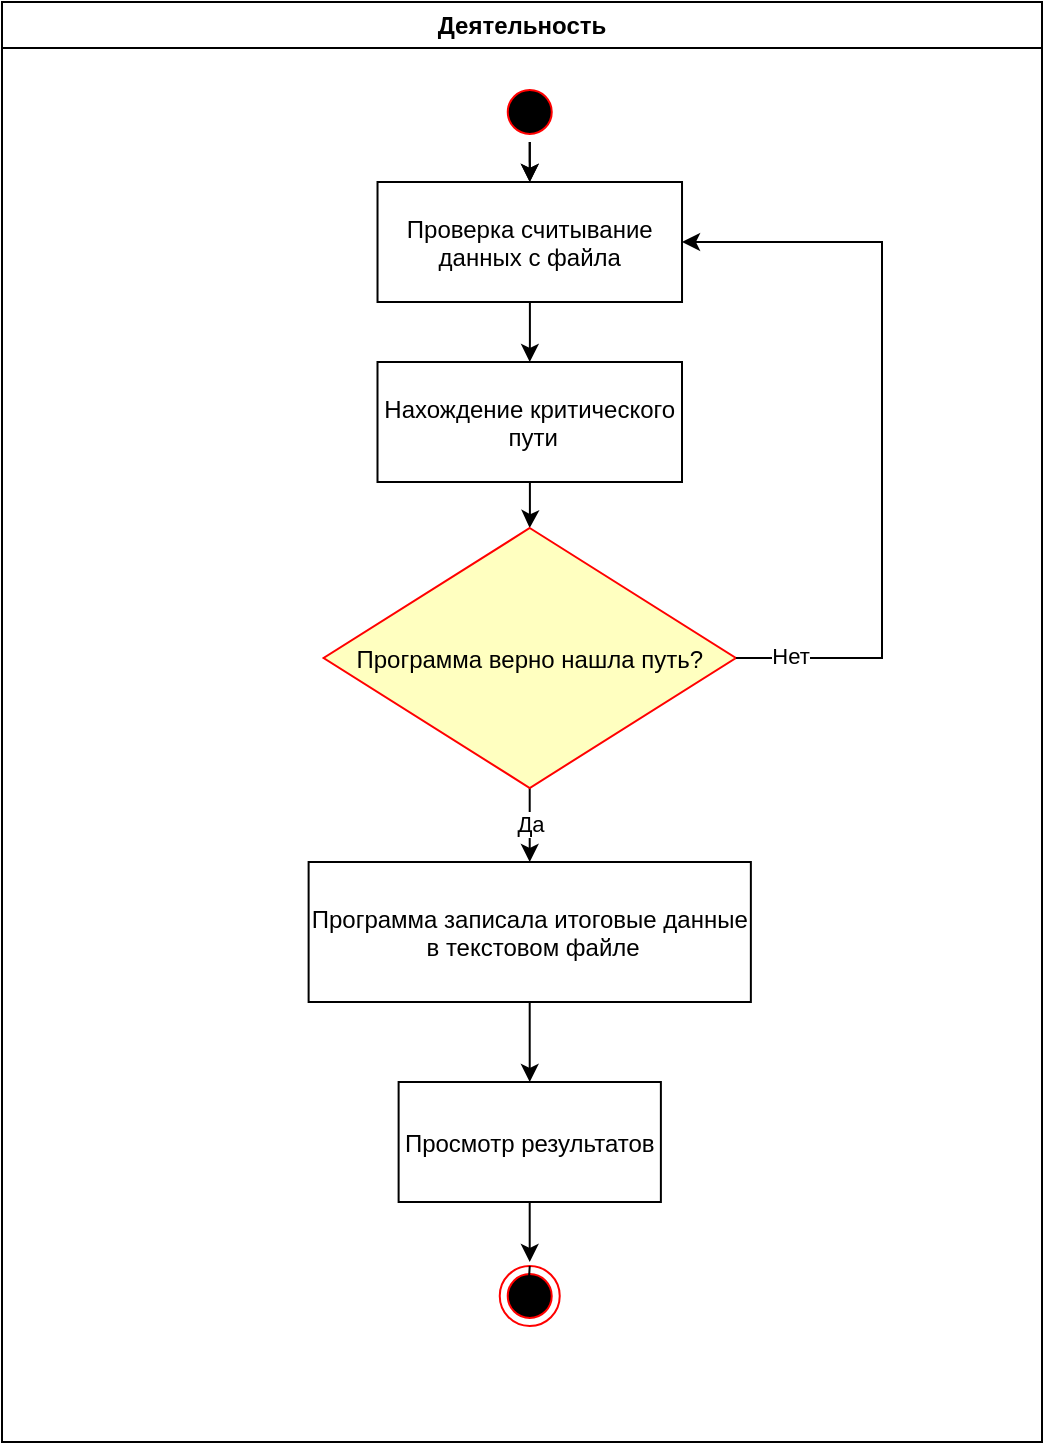 <mxfile version="14.8.4" type="github"><diagram name="Page-1" id="e7e014a7-5840-1c2e-5031-d8a46d1fe8dd"><mxGraphModel dx="1483" dy="744" grid="1" gridSize="10" guides="1" tooltips="1" connect="1" arrows="1" fold="1" page="1" pageScale="1" pageWidth="1169" pageHeight="826" background="none" math="0" shadow="0"><root><mxCell id="0"/><mxCell id="1" parent="0"/><mxCell id="2" value="Деятельность" style="swimlane;whiteSpace=wrap" parent="1" vertex="1"><mxGeometry x="350" y="70" width="520" height="720" as="geometry"/></mxCell><mxCell id="K9ba3Ip-hhwGWTjhooLq-49" style="edgeStyle=orthogonalEdgeStyle;rounded=0;orthogonalLoop=1;jettySize=auto;html=1;" edge="1" parent="2" source="5" target="K9ba3Ip-hhwGWTjhooLq-47"><mxGeometry relative="1" as="geometry"/></mxCell><mxCell id="K9ba3Ip-hhwGWTjhooLq-50" value="" style="edgeStyle=orthogonalEdgeStyle;rounded=0;orthogonalLoop=1;jettySize=auto;html=1;" edge="1" parent="2" source="5" target="K9ba3Ip-hhwGWTjhooLq-47"><mxGeometry relative="1" as="geometry"/></mxCell><mxCell id="5" value="" style="ellipse;shape=startState;fillColor=#000000;strokeColor=#ff0000;" parent="2" vertex="1"><mxGeometry x="248.88" y="40" width="30" height="30" as="geometry"/></mxCell><mxCell id="K9ba3Ip-hhwGWTjhooLq-53" style="edgeStyle=orthogonalEdgeStyle;rounded=0;orthogonalLoop=1;jettySize=auto;html=1;" edge="1" parent="2" source="7" target="21"><mxGeometry relative="1" as="geometry"/></mxCell><mxCell id="7" value="Нахождение критического&#10; пути" style="" parent="2" vertex="1"><mxGeometry x="187.75" y="180" width="152.25" height="60" as="geometry"/></mxCell><mxCell id="K9ba3Ip-hhwGWTjhooLq-46" style="edgeStyle=orthogonalEdgeStyle;rounded=0;orthogonalLoop=1;jettySize=auto;html=1;entryX=0.5;entryY=0;entryDx=0;entryDy=0;" edge="1" parent="2" source="8" target="33"><mxGeometry relative="1" as="geometry"/></mxCell><mxCell id="8" value="Программа записала итоговые данные&#10; в текстовом файле" style="" parent="2" vertex="1"><mxGeometry x="153.31" y="430" width="221.12" height="70" as="geometry"/></mxCell><mxCell id="38" value="" style="ellipse;shape=endState;fillColor=#000000;strokeColor=#ff0000" parent="2" vertex="1"><mxGeometry x="248.87" y="632" width="30" height="30" as="geometry"/></mxCell><mxCell id="33" value="Просмотр результатов" style="" parent="2" vertex="1"><mxGeometry x="198.31" y="540" width="131.13" height="60" as="geometry"/></mxCell><mxCell id="K9ba3Ip-hhwGWTjhooLq-44" value="Да" style="edgeStyle=orthogonalEdgeStyle;rounded=0;orthogonalLoop=1;jettySize=auto;html=1;entryX=0.5;entryY=0;entryDx=0;entryDy=0;" edge="1" parent="2" source="21" target="8"><mxGeometry relative="1" as="geometry"/></mxCell><mxCell id="21" value="Программа верно нашла путь?" style="rhombus;fillColor=#ffffc0;strokeColor=#ff0000;" parent="2" vertex="1"><mxGeometry x="160.81" y="263" width="206.13" height="130" as="geometry"/></mxCell><mxCell id="K9ba3Ip-hhwGWTjhooLq-42" style="edgeStyle=orthogonalEdgeStyle;rounded=0;orthogonalLoop=1;jettySize=auto;html=1;entryX=1;entryY=0.5;entryDx=0;entryDy=0;" edge="1" parent="2" source="21" target="K9ba3Ip-hhwGWTjhooLq-47"><mxGeometry relative="1" as="geometry"><mxPoint x="380" y="200" as="targetPoint"/><Array as="points"><mxPoint x="440" y="328"/><mxPoint x="440" y="120"/></Array></mxGeometry></mxCell><mxCell id="K9ba3Ip-hhwGWTjhooLq-43" value="Нет" style="edgeLabel;html=1;align=center;verticalAlign=middle;resizable=0;points=[];" vertex="1" connectable="0" parent="K9ba3Ip-hhwGWTjhooLq-42"><mxGeometry x="-0.857" y="1" relative="1" as="geometry"><mxPoint as="offset"/></mxGeometry></mxCell><mxCell id="K9ba3Ip-hhwGWTjhooLq-45" style="edgeStyle=orthogonalEdgeStyle;rounded=0;orthogonalLoop=1;jettySize=auto;html=1;exitX=0.5;exitY=0;exitDx=0;exitDy=0;" edge="1" parent="2" source="38"><mxGeometry relative="1" as="geometry"><mxPoint x="263" y="647" as="targetPoint"/></mxGeometry></mxCell><mxCell id="K9ba3Ip-hhwGWTjhooLq-51" style="edgeStyle=orthogonalEdgeStyle;rounded=0;orthogonalLoop=1;jettySize=auto;html=1;entryX=0.5;entryY=0;entryDx=0;entryDy=0;" edge="1" parent="2" source="K9ba3Ip-hhwGWTjhooLq-47" target="7"><mxGeometry relative="1" as="geometry"/></mxCell><mxCell id="K9ba3Ip-hhwGWTjhooLq-47" value="Проверка считывание &#10;данных с файла" style="" vertex="1" parent="2"><mxGeometry x="187.76" y="90" width="152.25" height="60" as="geometry"/></mxCell><mxCell id="K9ba3Ip-hhwGWTjhooLq-54" style="edgeStyle=orthogonalEdgeStyle;rounded=0;orthogonalLoop=1;jettySize=auto;html=1;" edge="1" parent="1" source="33"><mxGeometry relative="1" as="geometry"><mxPoint x="613.875" y="700" as="targetPoint"/></mxGeometry></mxCell></root></mxGraphModel></diagram></mxfile>